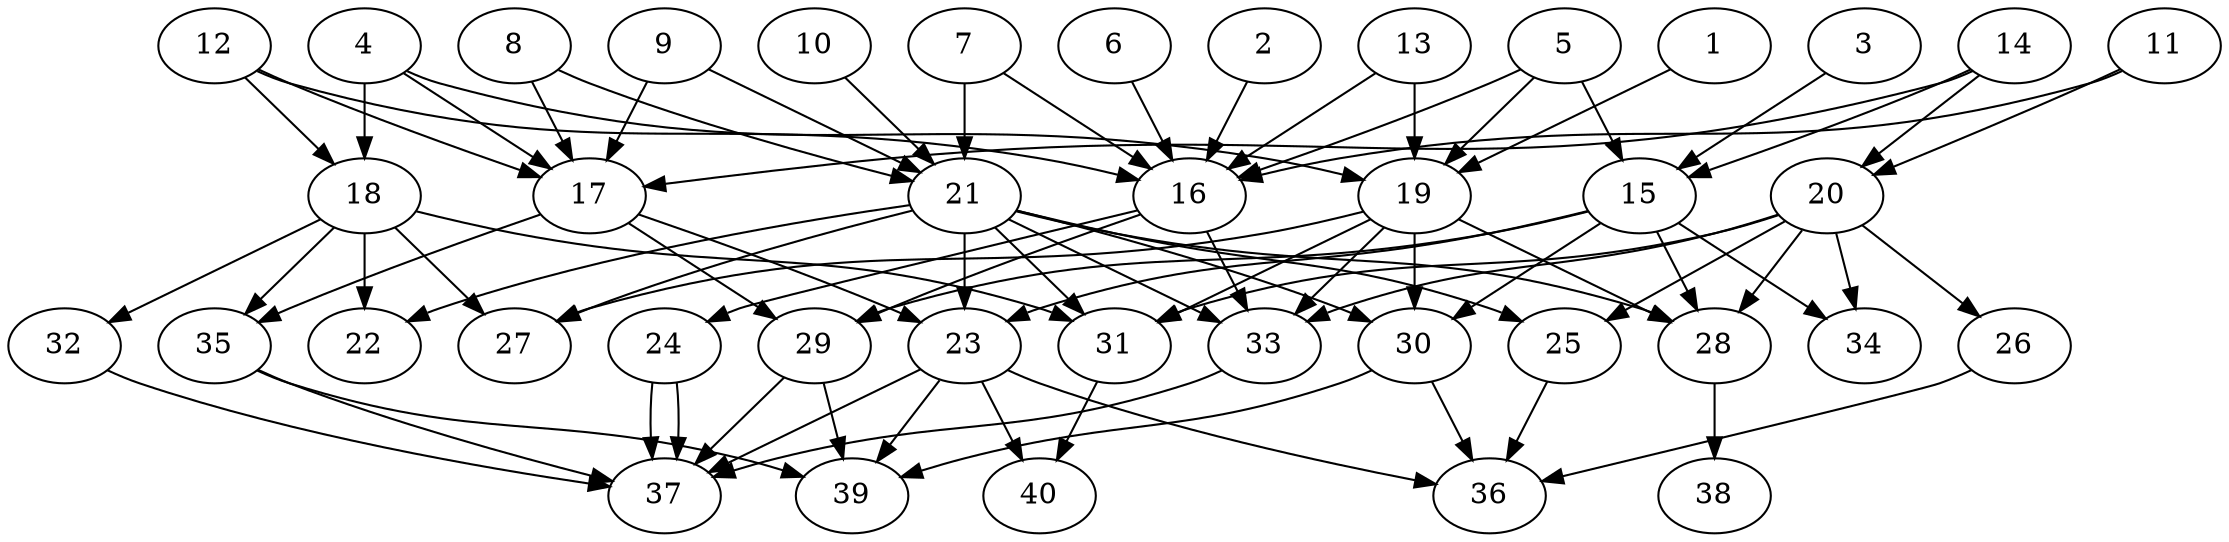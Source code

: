 // DAG automatically generated by daggen at Thu Oct  3 14:06:48 2019
// ./daggen --dot -n 40 --ccr 0.5 --fat 0.7 --regular 0.5 --density 0.5 --mindata 5242880 --maxdata 52428800 
digraph G {
  1 [size="68896768", alpha="0.13", expect_size="34448384"] 
  1 -> 19 [size ="34448384"]
  2 [size="84242432", alpha="0.13", expect_size="42121216"] 
  2 -> 16 [size ="42121216"]
  3 [size="90828800", alpha="0.12", expect_size="45414400"] 
  3 -> 15 [size ="45414400"]
  4 [size="52199424", alpha="0.08", expect_size="26099712"] 
  4 -> 17 [size ="26099712"]
  4 -> 18 [size ="26099712"]
  4 -> 19 [size ="26099712"]
  5 [size="37593088", alpha="0.05", expect_size="18796544"] 
  5 -> 15 [size ="18796544"]
  5 -> 16 [size ="18796544"]
  5 -> 19 [size ="18796544"]
  6 [size="66676736", alpha="0.14", expect_size="33338368"] 
  6 -> 16 [size ="33338368"]
  7 [size="77498368", alpha="0.05", expect_size="38749184"] 
  7 -> 16 [size ="38749184"]
  7 -> 21 [size ="38749184"]
  8 [size="77137920", alpha="0.10", expect_size="38568960"] 
  8 -> 17 [size ="38568960"]
  8 -> 21 [size ="38568960"]
  9 [size="16295936", alpha="0.14", expect_size="8147968"] 
  9 -> 17 [size ="8147968"]
  9 -> 21 [size ="8147968"]
  10 [size="72556544", alpha="0.05", expect_size="36278272"] 
  10 -> 21 [size ="36278272"]
  11 [size="25507840", alpha="0.02", expect_size="12753920"] 
  11 -> 16 [size ="12753920"]
  11 -> 20 [size ="12753920"]
  12 [size="88561664", alpha="0.00", expect_size="44280832"] 
  12 -> 16 [size ="44280832"]
  12 -> 17 [size ="44280832"]
  12 -> 18 [size ="44280832"]
  13 [size="57081856", alpha="0.02", expect_size="28540928"] 
  13 -> 16 [size ="28540928"]
  13 -> 19 [size ="28540928"]
  14 [size="19083264", alpha="0.10", expect_size="9541632"] 
  14 -> 15 [size ="9541632"]
  14 -> 17 [size ="9541632"]
  14 -> 20 [size ="9541632"]
  15 [size="56201216", alpha="0.07", expect_size="28100608"] 
  15 -> 23 [size ="28100608"]
  15 -> 28 [size ="28100608"]
  15 -> 29 [size ="28100608"]
  15 -> 30 [size ="28100608"]
  15 -> 34 [size ="28100608"]
  16 [size="78041088", alpha="0.01", expect_size="39020544"] 
  16 -> 24 [size ="39020544"]
  16 -> 29 [size ="39020544"]
  16 -> 33 [size ="39020544"]
  17 [size="49893376", alpha="0.01", expect_size="24946688"] 
  17 -> 23 [size ="24946688"]
  17 -> 29 [size ="24946688"]
  17 -> 35 [size ="24946688"]
  18 [size="73406464", alpha="0.02", expect_size="36703232"] 
  18 -> 22 [size ="36703232"]
  18 -> 27 [size ="36703232"]
  18 -> 31 [size ="36703232"]
  18 -> 32 [size ="36703232"]
  18 -> 35 [size ="36703232"]
  19 [size="28012544", alpha="0.02", expect_size="14006272"] 
  19 -> 27 [size ="14006272"]
  19 -> 28 [size ="14006272"]
  19 -> 30 [size ="14006272"]
  19 -> 31 [size ="14006272"]
  19 -> 33 [size ="14006272"]
  20 [size="92549120", alpha="0.05", expect_size="46274560"] 
  20 -> 25 [size ="46274560"]
  20 -> 26 [size ="46274560"]
  20 -> 28 [size ="46274560"]
  20 -> 31 [size ="46274560"]
  20 -> 33 [size ="46274560"]
  20 -> 34 [size ="46274560"]
  21 [size="23986176", alpha="0.19", expect_size="11993088"] 
  21 -> 22 [size ="11993088"]
  21 -> 23 [size ="11993088"]
  21 -> 25 [size ="11993088"]
  21 -> 27 [size ="11993088"]
  21 -> 28 [size ="11993088"]
  21 -> 30 [size ="11993088"]
  21 -> 31 [size ="11993088"]
  21 -> 33 [size ="11993088"]
  22 [size="31643648", alpha="0.10", expect_size="15821824"] 
  23 [size="32802816", alpha="0.17", expect_size="16401408"] 
  23 -> 36 [size ="16401408"]
  23 -> 37 [size ="16401408"]
  23 -> 39 [size ="16401408"]
  23 -> 40 [size ="16401408"]
  24 [size="40214528", alpha="0.14", expect_size="20107264"] 
  24 -> 37 [size ="20107264"]
  24 -> 37 [size ="20107264"]
  25 [size="88518656", alpha="0.16", expect_size="44259328"] 
  25 -> 36 [size ="44259328"]
  26 [size="25589760", alpha="0.09", expect_size="12794880"] 
  26 -> 36 [size ="12794880"]
  27 [size="28241920", alpha="0.18", expect_size="14120960"] 
  28 [size="30785536", alpha="0.20", expect_size="15392768"] 
  28 -> 38 [size ="15392768"]
  29 [size="39198720", alpha="0.03", expect_size="19599360"] 
  29 -> 37 [size ="19599360"]
  29 -> 39 [size ="19599360"]
  30 [size="49743872", alpha="0.00", expect_size="24871936"] 
  30 -> 36 [size ="24871936"]
  30 -> 39 [size ="24871936"]
  31 [size="71616512", alpha="0.20", expect_size="35808256"] 
  31 -> 40 [size ="35808256"]
  32 [size="68857856", alpha="0.16", expect_size="34428928"] 
  32 -> 37 [size ="34428928"]
  33 [size="20850688", alpha="0.02", expect_size="10425344"] 
  33 -> 37 [size ="10425344"]
  34 [size="102313984", alpha="0.11", expect_size="51156992"] 
  35 [size="71845888", alpha="0.08", expect_size="35922944"] 
  35 -> 37 [size ="35922944"]
  35 -> 39 [size ="35922944"]
  36 [size="50925568", alpha="0.00", expect_size="25462784"] 
  37 [size="95746048", alpha="0.01", expect_size="47873024"] 
  38 [size="84576256", alpha="0.15", expect_size="42288128"] 
  39 [size="84072448", alpha="0.12", expect_size="42036224"] 
  40 [size="100044800", alpha="0.07", expect_size="50022400"] 
}
